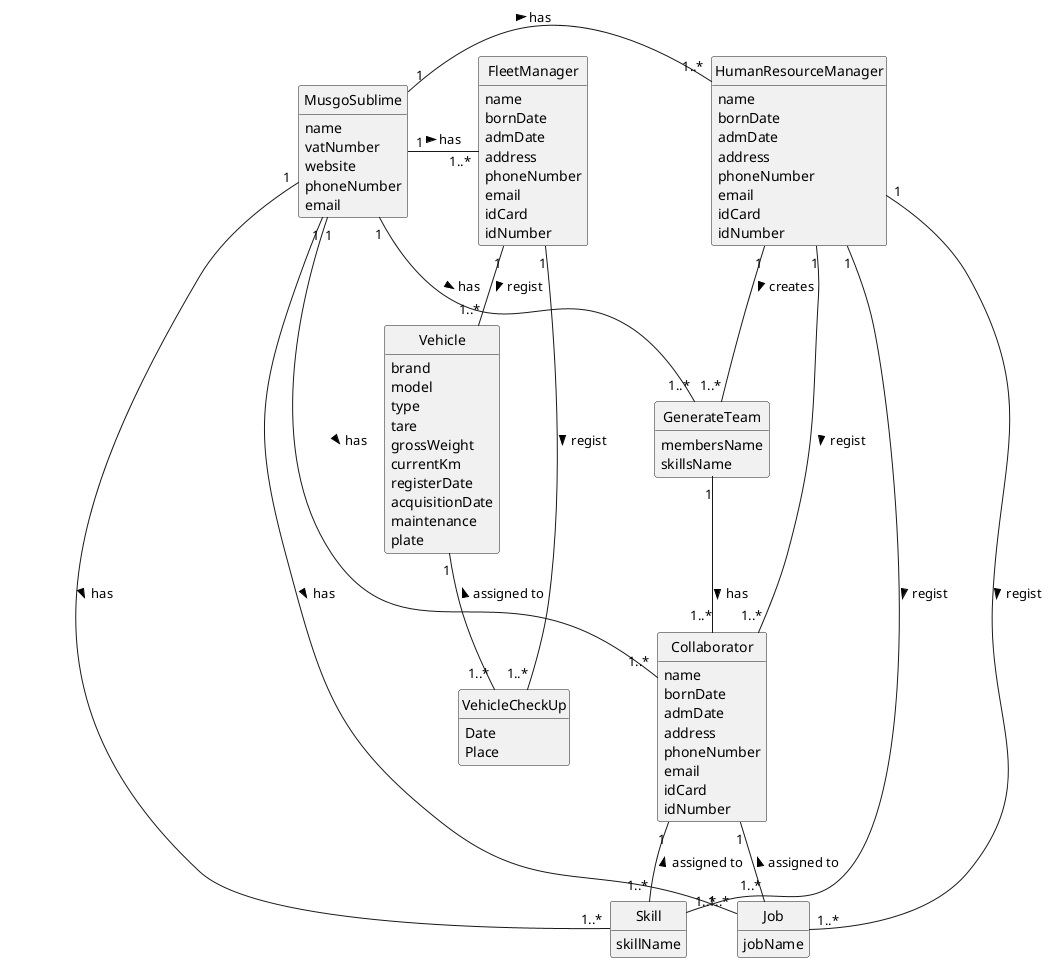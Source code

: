 @startuml
skinparam monochrome true
skinparam packageStyle rectangle
skinparam shadowing false
skinparam classAttributeIconSize 0
hide circle
hide methods


class MusgoSublime {
    name
    vatNumber
    website
    phoneNumber
    email
}

class HumanResourceManager {
    name
    bornDate
    admDate
    address
    phoneNumber
    email
    idCard
    idNumber
}

class Collaborator {
    name
    bornDate
    admDate
    address
    phoneNumber
    email
    idCard
    idNumber
}

class FleetManager {
    name
    bornDate
    admDate
    address
    phoneNumber
    email
    idCard
    idNumber
}

class Skill {
    skillName
}

class Job {
    jobName
}

class GenerateTeam {
    membersName
    skillsName
}

class Vehicle {
    brand
    model
    type
    tare
    grossWeight
    currentKm
    registerDate
    acquisitionDate
    maintenance
    plate
}

class VehicleCheckUp {
    Date
    Place
}
'
'class TechnicalSkill{
'    shortDescription
'    fullDescription
'}

'class ActivityArea{
'    shortDescription
'    fullDescription
'}

'class FeatureTS{
'    mandatory
'}

'class PostalAddress{
'    street
'    zipCode
'    city
'}


MusgoSublime "1" - "1..*" HumanResourceManager: has >
MusgoSublime "1" - "1..*" Collaborator: has >
MusgoSublime "1" - "1..*" FleetManager: has >
MusgoSublime "1" - "1..*" Skill: has >
MusgoSublime "1" - "1..*" Job: has >
MusgoSublime "1" - "1..*" GenerateTeam: has >
HumanResourceManager "1" -- "1..*" Skill : regist >
HumanResourceManager "1" -- "1..*" Job : regist >
HumanResourceManager "1" -- "1..*" Collaborator : regist >
HumanResourceManager "1" -- "1..*" GenerateTeam : creates >
Collaborator "1" -- "1..*" Job : assigned to <
Collaborator "1" -- "1..*" Skill : assigned to <
GenerateTeam "1" -- "1..*" Collaborator : has >
FleetManager "1" -- "1..*" Vehicle : regist >
FleetManager "1" -- "1..*" VehicleCheckUp : regist >
Vehicle "1" -- "1..*" VehicleCheckUp : assigned to <



'TechnicalSkill "*" - "1" ActivityArea: regarding an >
'HumanResourceManager "*" - "*" TechnicalSkill :  : requires >
'(HumanResourceManager, TechnicalSkill) . FeatureTS
'MusgoSublime "1" -left "1" PostalAddress : located At >

@enduml